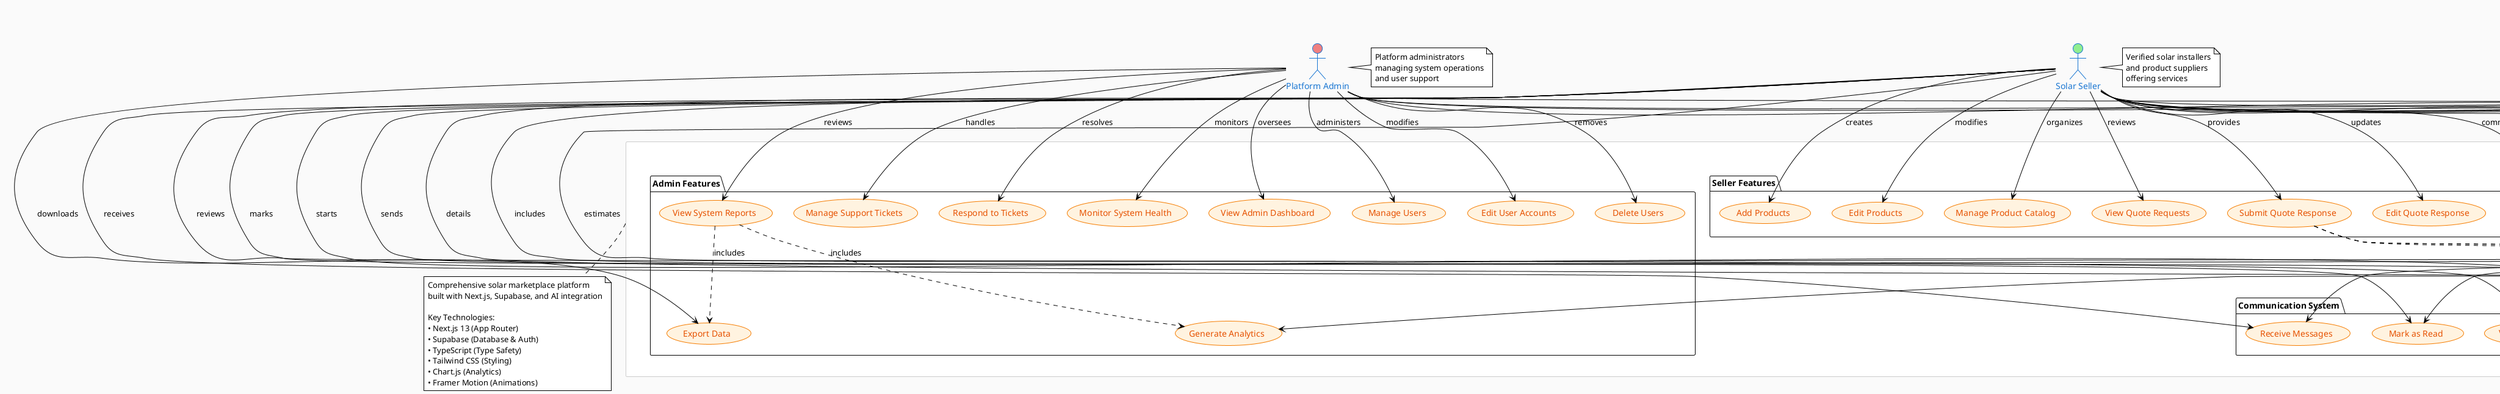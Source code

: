 @startuml SolarMarket Use Case Diagram

!theme plain
skinparam backgroundColor #FAFAFA
skinparam actor {
  BackgroundColor #E3F2FD
  BorderColor #1976D2
  FontColor #1976D2
}
skinparam usecase {
  BackgroundColor #FFF3E0
  BorderColor #F57C00
  FontColor #E65100
}
skinparam rectangle {
  BackgroundColor #FFFFFF
  BorderColor #CCCCCC
}

title SolarMarket Platform - Use Case Diagram

' Define actors
actor "Customer\n(User)" as Customer #LightBlue
actor "Solar Seller" as Seller #LightGreen
actor "Platform Admin" as Admin #LightCoral
actor "SolarBot AI" as AI #LightYellow

' Define system boundary
rectangle "SolarMarket Platform" {
  
  ' Authentication & Profile Management
  package "Authentication & Profile" {
    usecase "Sign Up" as UC1
    usecase "Sign In" as UC2
    usecase "Sign Out" as UC3
    usecase "Manage Profile" as UC4
    usecase "Update Personal Info" as UC5
    usecase "Change Password" as UC6
  }
  
  ' Customer Use Cases
  package "Customer Features" {
    usecase "Browse Products" as UC7
    usecase "Search Products" as UC8
    usecase "Filter by Category" as UC9
    usecase "Request Solar Quote" as UC10
    usecase "View Quote Responses" as UC11
    usecase "Accept/Reject Quote" as UC12
    usecase "Compare Quotes" as UC13
    usecase "Chat with Sellers" as UC14
    usecase "View Dashboard" as UC15
    usecase "Submit Support Ticket" as UC16
    usecase "Track Ticket Status" as UC17
  }
  
  ' Seller Use Cases
  package "Seller Features" {
    usecase "Add Products" as UC18
    usecase "Edit Products" as UC19
    usecase "Manage Product Catalog" as UC20
    usecase "View Quote Requests" as UC21
    usecase "Submit Quote Response" as UC22
    usecase "Edit Quote Response" as UC23
    usecase "Chat with Customers" as UC24
    usecase "View Seller Dashboard" as UC25
    usecase "Track Performance" as UC26
    usecase "Manage Business Profile" as UC27
  }
  
  ' Admin Use Cases
  package "Admin Features" {
    usecase "View Admin Dashboard" as UC28
    usecase "Manage Users" as UC29
    usecase "Edit User Accounts" as UC30
    usecase "Delete Users" as UC31
    usecase "View System Reports" as UC32
    usecase "Generate Analytics" as UC33
    usecase "Export Data" as UC34
    usecase "Manage Support Tickets" as UC35
    usecase "Respond to Tickets" as UC36
    usecase "Monitor System Health" as UC37
  }
  
  ' AI Assistant Use Cases
  package "AI Assistant Features" {
    usecase "Provide Solar Guidance" as UC38
    usecase "Calculate Savings" as UC39
    usecase "Answer Platform Questions" as UC40
    usecase "Assist with Navigation" as UC41
    usecase "Real-time Chat Support" as UC42
  }
  
  ' Communication System
  package "Communication System" {
    usecase "Start Conversation" as UC43
    usecase "Send Messages" as UC44
    usecase "Receive Messages" as UC45
    usecase "Mark as Read" as UC46
    usecase "View Chat History" as UC47
  }
  
  ' Quotation System
  package "Quotation System" {
    usecase "Create Quote Request" as UC48
    usecase "Specify Requirements" as UC49
    usecase "Add House Details" as UC50
    usecase "List Appliances" as UC51
    usecase "Set Timeline Preferences" as UC52
    usecase "Provide Cost Estimate" as UC53
    usecase "Include System Specs" as UC54
    usecase "Add Warranty Details" as UC55
  }
}

' Customer relationships
Customer --> UC1 : registers
Customer --> UC2 : logs in
Customer --> UC3 : logs out
Customer --> UC4 : manages
Customer --> UC5 : updates
Customer --> UC6 : changes
Customer --> UC7 : browses
Customer --> UC8 : searches
Customer --> UC9 : filters
Customer --> UC10 : requests
Customer --> UC11 : views
Customer --> UC12 : accepts/rejects
Customer --> UC13 : compares
Customer --> UC14 : initiates
Customer --> UC15 : accesses
Customer --> UC16 : submits
Customer --> UC17 : tracks

' Seller relationships
Seller --> UC1 : registers
Seller --> UC2 : logs in
Seller --> UC3 : logs out
Seller --> UC4 : manages
Seller --> UC18 : creates
Seller --> UC19 : modifies
Seller --> UC20 : organizes
Seller --> UC21 : reviews
Seller --> UC22 : provides
Seller --> UC23 : updates
Seller --> UC24 : communicates
Seller --> UC25 : monitors
Seller --> UC26 : analyzes
Seller --> UC27 : maintains

' Admin relationships
Admin --> UC2 : logs in
Admin --> UC3 : logs out
Admin --> UC4 : manages
Admin --> UC28 : oversees
Admin --> UC29 : administers
Admin --> UC30 : modifies
Admin --> UC31 : removes
Admin --> UC32 : reviews
Admin --> UC33 : creates
Admin --> UC34 : downloads
Admin --> UC35 : handles
Admin --> UC36 : resolves
Admin --> UC37 : monitors

' AI Assistant relationships
AI --> UC38 : provides
AI --> UC39 : calculates
AI --> UC40 : answers
AI --> UC41 : guides
AI --> UC42 : supports

' Communication relationships
Customer --> UC43 : initiates
Seller --> UC43 : starts
Customer --> UC44 : sends
Seller --> UC44 : sends
Customer --> UC45 : receives
Seller --> UC45 : receives
Customer --> UC46 : marks
Seller --> UC46 : marks
Customer --> UC47 : reviews
Seller --> UC47 : reviews

' Quotation system relationships
Customer --> UC48 : creates
Customer --> UC49 : defines
Customer --> UC50 : provides
Customer --> UC51 : specifies
Customer --> UC52 : sets
Seller --> UC53 : estimates
Seller --> UC54 : details
Seller --> UC55 : includes

' Include relationships
UC10 ..> UC48 : includes
UC10 ..> UC49 : includes
UC10 ..> UC50 : includes
UC10 ..> UC51 : includes

UC22 ..> UC53 : includes
UC22 ..> UC54 : includes
UC22 ..> UC55 : includes

UC14 ..> UC43 : includes
UC14 ..> UC44 : includes
UC24 ..> UC43 : includes
UC24 ..> UC44 : includes

UC32 ..> UC33 : includes
UC32 ..> UC34 : includes

' Extend relationships
UC38 ..> UC39 : extends
UC40 ..> UC41 : extends

' Notes
note right of Customer
  Primary users seeking
  solar energy solutions
  for their homes
end note

note right of Seller
  Verified solar installers
  and product suppliers
  offering services
end note

note right of Admin
  Platform administrators
  managing system operations
  and user support
end note

note right of AI
  Intelligent assistant
  providing 24/7 solar
  guidance and support
end note

note bottom of "SolarMarket Platform"
  Comprehensive solar marketplace platform
  built with Next.js, Supabase, and AI integration
  
  Key Technologies:
  • Next.js 13 (App Router)
  • Supabase (Database & Auth)
  • TypeScript (Type Safety)
  • Tailwind CSS (Styling)
  • Chart.js (Analytics)
  • Framer Motion (Animations)
end note

@enduml